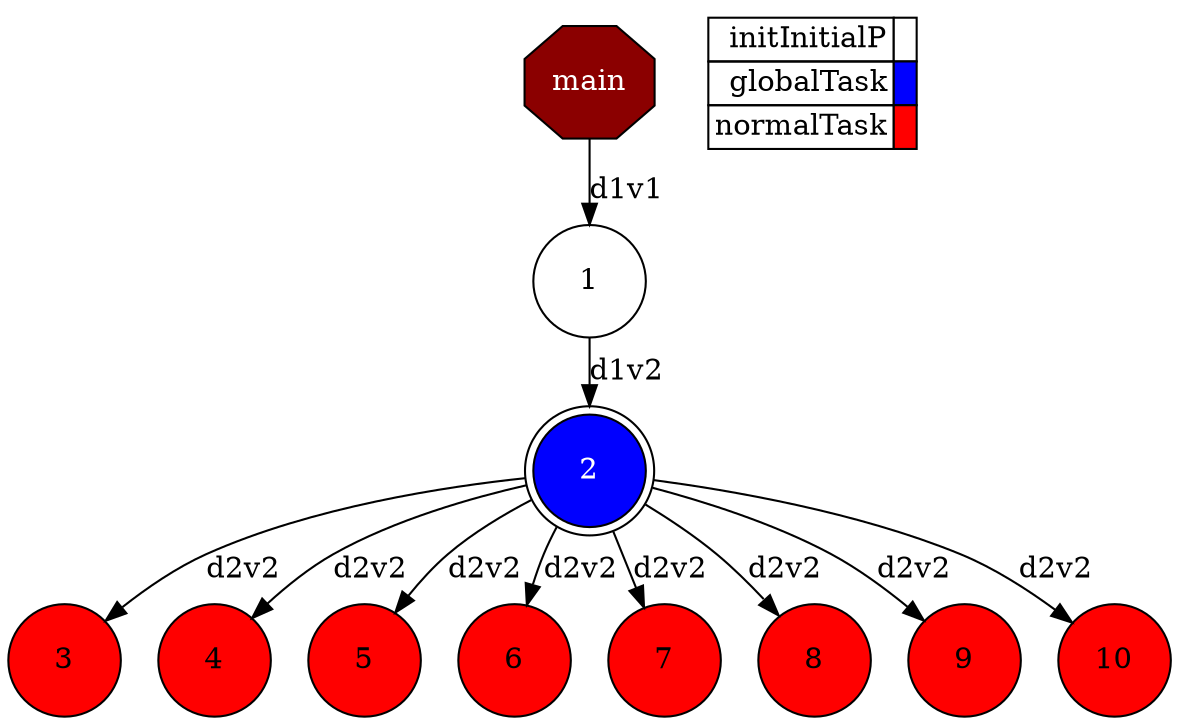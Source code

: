 digraph {
  newrank=true;
  rankdir=TB;
  labeljust="l";
  compound= true;
  subgraph dependence_graph {
    ranksep=0.20;
    node[height=0.75];

Synchro0[label="main", shape=octagon, style=filled fillcolor="#8B0000" fontcolor="#FFFFFF"];
1[shape=circle, style=filled fillcolor="#ffffff" fontcolor="#000000"];
Synchro0 -> 1 [label="d1v1"];
2[shape=doublecircle, style=filled fillcolor="#0000ff" fontcolor="#ffffff"];
1 -> 2 [label="d1v2"];
3[shape=circle, style=filled fillcolor="#ff0000" fontcolor="#000000"];
2 -> 3 [label="d2v2"];
4[shape=circle, style=filled fillcolor="#ff0000" fontcolor="#000000"];
2 -> 4 [label="d2v2"];
5[shape=circle, style=filled fillcolor="#ff0000" fontcolor="#000000"];
2 -> 5 [label="d2v2"];
6[shape=circle, style=filled fillcolor="#ff0000" fontcolor="#000000"];
2 -> 6 [label="d2v2"];
7[shape=circle, style=filled fillcolor="#ff0000" fontcolor="#000000"];
2 -> 7 [label="d2v2"];
8[shape=circle, style=filled fillcolor="#ff0000" fontcolor="#000000"];
2 -> 8 [label="d2v2"];
9[shape=circle, style=filled fillcolor="#ff0000" fontcolor="#000000"];
2 -> 9 [label="d2v2"];
10[shape=circle, style=filled fillcolor="#ff0000" fontcolor="#000000"];
2 -> 10 [label="d2v2"];  }
  subgraph legend {
    rank=sink;
    node [shape=plaintext, height=0.75];
    ranksep=0.20;
    label = "Legend";
    key [label=<
      <table border="0" cellpadding="2" cellspacing="0" cellborder="1">
<tr>
<td align="right">initInitialP</td>
<td bgcolor="#ffffff">&nbsp;</td>
</tr>
<tr>
<td align="right">globalTask</td>
<td bgcolor="#0000ff">&nbsp;</td>
</tr>
<tr>
<td align="right">normalTask</td>
<td bgcolor="#ff0000">&nbsp;</td>
</tr>
      </table>
    >]
  }
}
